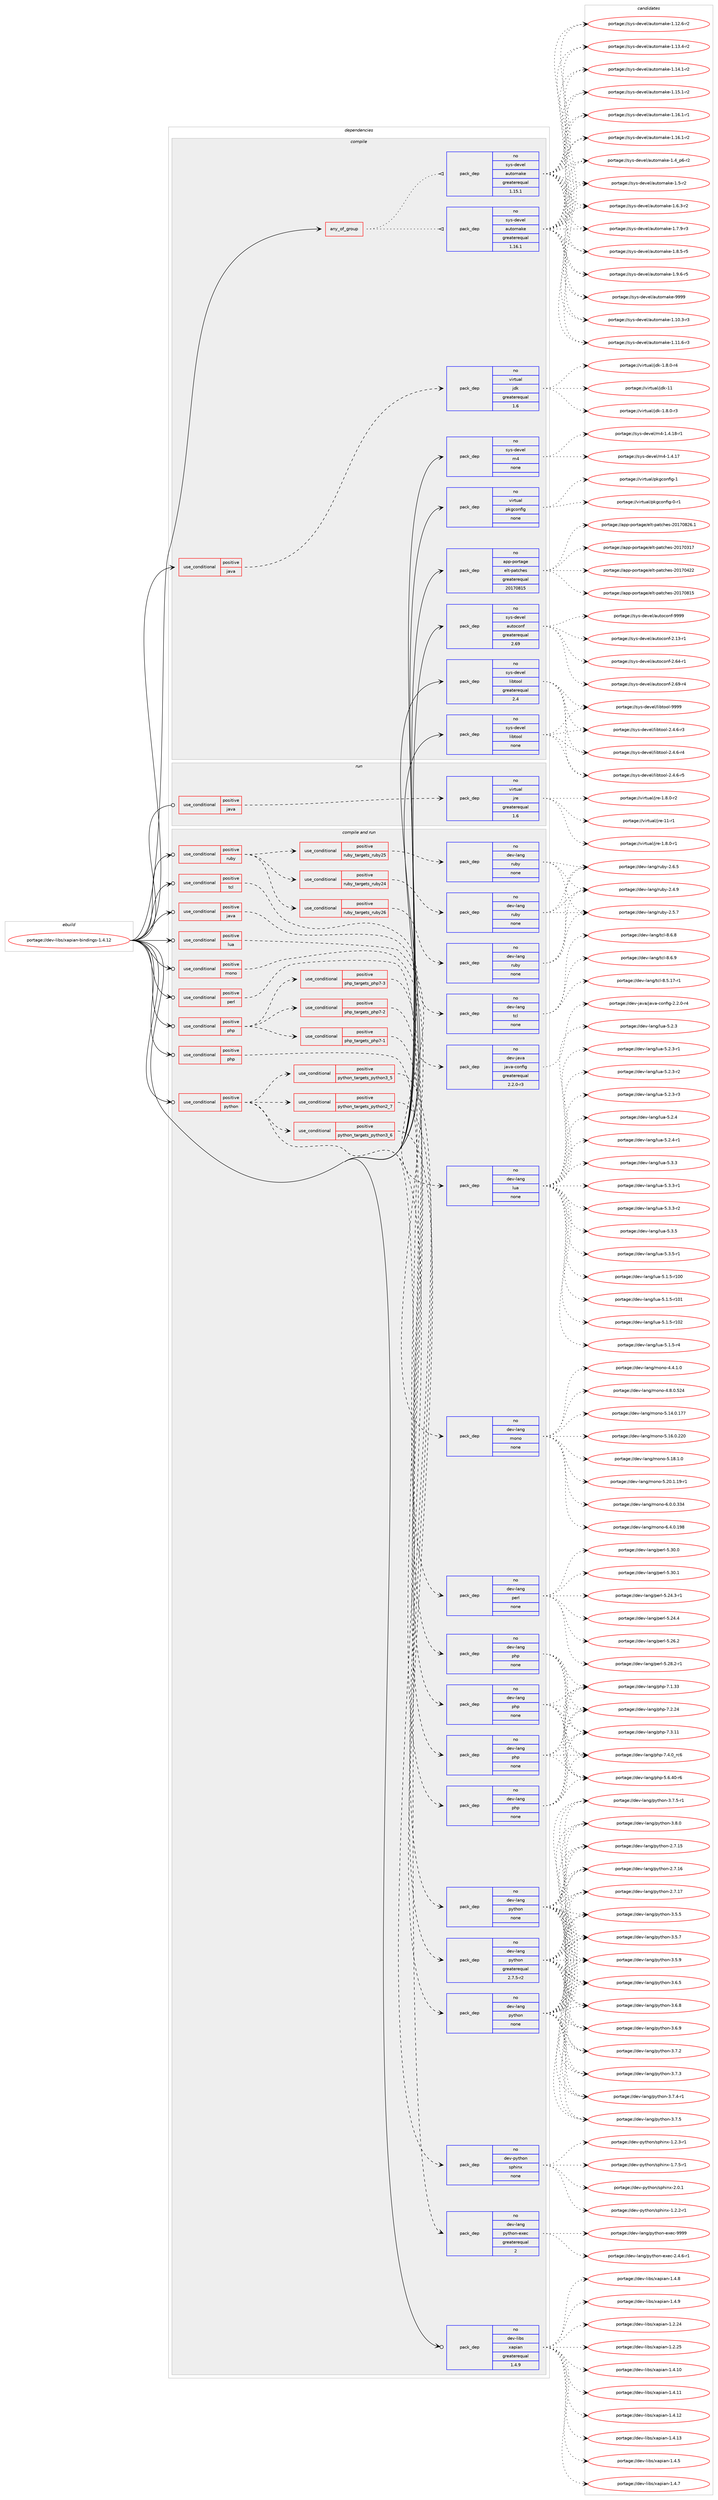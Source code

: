 digraph prolog {

# *************
# Graph options
# *************

newrank=true;
concentrate=true;
compound=true;
graph [rankdir=LR,fontname=Helvetica,fontsize=10,ranksep=1.5];#, ranksep=2.5, nodesep=0.2];
edge  [arrowhead=vee];
node  [fontname=Helvetica,fontsize=10];

# **********
# The ebuild
# **********

subgraph cluster_leftcol {
color=gray;
rank=same;
label=<<i>ebuild</i>>;
id [label="portage://dev-libs/xapian-bindings-1.4.12", color=red, width=4, href="../dev-libs/xapian-bindings-1.4.12.svg"];
}

# ****************
# The dependencies
# ****************

subgraph cluster_midcol {
color=gray;
label=<<i>dependencies</i>>;
subgraph cluster_compile {
fillcolor="#eeeeee";
style=filled;
label=<<i>compile</i>>;
subgraph any3071 {
dependency104693 [label=<<TABLE BORDER="0" CELLBORDER="1" CELLSPACING="0" CELLPADDING="4"><TR><TD CELLPADDING="10">any_of_group</TD></TR></TABLE>>, shape=none, color=red];subgraph pack79532 {
dependency104694 [label=<<TABLE BORDER="0" CELLBORDER="1" CELLSPACING="0" CELLPADDING="4" WIDTH="220"><TR><TD ROWSPAN="6" CELLPADDING="30">pack_dep</TD></TR><TR><TD WIDTH="110">no</TD></TR><TR><TD>sys-devel</TD></TR><TR><TD>automake</TD></TR><TR><TD>greaterequal</TD></TR><TR><TD>1.16.1</TD></TR></TABLE>>, shape=none, color=blue];
}
dependency104693:e -> dependency104694:w [weight=20,style="dotted",arrowhead="oinv"];
subgraph pack79533 {
dependency104695 [label=<<TABLE BORDER="0" CELLBORDER="1" CELLSPACING="0" CELLPADDING="4" WIDTH="220"><TR><TD ROWSPAN="6" CELLPADDING="30">pack_dep</TD></TR><TR><TD WIDTH="110">no</TD></TR><TR><TD>sys-devel</TD></TR><TR><TD>automake</TD></TR><TR><TD>greaterequal</TD></TR><TR><TD>1.15.1</TD></TR></TABLE>>, shape=none, color=blue];
}
dependency104693:e -> dependency104695:w [weight=20,style="dotted",arrowhead="oinv"];
}
id:e -> dependency104693:w [weight=20,style="solid",arrowhead="vee"];
subgraph cond22028 {
dependency104696 [label=<<TABLE BORDER="0" CELLBORDER="1" CELLSPACING="0" CELLPADDING="4"><TR><TD ROWSPAN="3" CELLPADDING="10">use_conditional</TD></TR><TR><TD>positive</TD></TR><TR><TD>java</TD></TR></TABLE>>, shape=none, color=red];
subgraph pack79534 {
dependency104697 [label=<<TABLE BORDER="0" CELLBORDER="1" CELLSPACING="0" CELLPADDING="4" WIDTH="220"><TR><TD ROWSPAN="6" CELLPADDING="30">pack_dep</TD></TR><TR><TD WIDTH="110">no</TD></TR><TR><TD>virtual</TD></TR><TR><TD>jdk</TD></TR><TR><TD>greaterequal</TD></TR><TR><TD>1.6</TD></TR></TABLE>>, shape=none, color=blue];
}
dependency104696:e -> dependency104697:w [weight=20,style="dashed",arrowhead="vee"];
}
id:e -> dependency104696:w [weight=20,style="solid",arrowhead="vee"];
subgraph pack79535 {
dependency104698 [label=<<TABLE BORDER="0" CELLBORDER="1" CELLSPACING="0" CELLPADDING="4" WIDTH="220"><TR><TD ROWSPAN="6" CELLPADDING="30">pack_dep</TD></TR><TR><TD WIDTH="110">no</TD></TR><TR><TD>app-portage</TD></TR><TR><TD>elt-patches</TD></TR><TR><TD>greaterequal</TD></TR><TR><TD>20170815</TD></TR></TABLE>>, shape=none, color=blue];
}
id:e -> dependency104698:w [weight=20,style="solid",arrowhead="vee"];
subgraph pack79536 {
dependency104699 [label=<<TABLE BORDER="0" CELLBORDER="1" CELLSPACING="0" CELLPADDING="4" WIDTH="220"><TR><TD ROWSPAN="6" CELLPADDING="30">pack_dep</TD></TR><TR><TD WIDTH="110">no</TD></TR><TR><TD>sys-devel</TD></TR><TR><TD>autoconf</TD></TR><TR><TD>greaterequal</TD></TR><TR><TD>2.69</TD></TR></TABLE>>, shape=none, color=blue];
}
id:e -> dependency104699:w [weight=20,style="solid",arrowhead="vee"];
subgraph pack79537 {
dependency104700 [label=<<TABLE BORDER="0" CELLBORDER="1" CELLSPACING="0" CELLPADDING="4" WIDTH="220"><TR><TD ROWSPAN="6" CELLPADDING="30">pack_dep</TD></TR><TR><TD WIDTH="110">no</TD></TR><TR><TD>sys-devel</TD></TR><TR><TD>libtool</TD></TR><TR><TD>greaterequal</TD></TR><TR><TD>2.4</TD></TR></TABLE>>, shape=none, color=blue];
}
id:e -> dependency104700:w [weight=20,style="solid",arrowhead="vee"];
subgraph pack79538 {
dependency104701 [label=<<TABLE BORDER="0" CELLBORDER="1" CELLSPACING="0" CELLPADDING="4" WIDTH="220"><TR><TD ROWSPAN="6" CELLPADDING="30">pack_dep</TD></TR><TR><TD WIDTH="110">no</TD></TR><TR><TD>sys-devel</TD></TR><TR><TD>libtool</TD></TR><TR><TD>none</TD></TR><TR><TD></TD></TR></TABLE>>, shape=none, color=blue];
}
id:e -> dependency104701:w [weight=20,style="solid",arrowhead="vee"];
subgraph pack79539 {
dependency104702 [label=<<TABLE BORDER="0" CELLBORDER="1" CELLSPACING="0" CELLPADDING="4" WIDTH="220"><TR><TD ROWSPAN="6" CELLPADDING="30">pack_dep</TD></TR><TR><TD WIDTH="110">no</TD></TR><TR><TD>sys-devel</TD></TR><TR><TD>m4</TD></TR><TR><TD>none</TD></TR><TR><TD></TD></TR></TABLE>>, shape=none, color=blue];
}
id:e -> dependency104702:w [weight=20,style="solid",arrowhead="vee"];
subgraph pack79540 {
dependency104703 [label=<<TABLE BORDER="0" CELLBORDER="1" CELLSPACING="0" CELLPADDING="4" WIDTH="220"><TR><TD ROWSPAN="6" CELLPADDING="30">pack_dep</TD></TR><TR><TD WIDTH="110">no</TD></TR><TR><TD>virtual</TD></TR><TR><TD>pkgconfig</TD></TR><TR><TD>none</TD></TR><TR><TD></TD></TR></TABLE>>, shape=none, color=blue];
}
id:e -> dependency104703:w [weight=20,style="solid",arrowhead="vee"];
}
subgraph cluster_compileandrun {
fillcolor="#eeeeee";
style=filled;
label=<<i>compile and run</i>>;
subgraph cond22029 {
dependency104704 [label=<<TABLE BORDER="0" CELLBORDER="1" CELLSPACING="0" CELLPADDING="4"><TR><TD ROWSPAN="3" CELLPADDING="10">use_conditional</TD></TR><TR><TD>positive</TD></TR><TR><TD>java</TD></TR></TABLE>>, shape=none, color=red];
subgraph pack79541 {
dependency104705 [label=<<TABLE BORDER="0" CELLBORDER="1" CELLSPACING="0" CELLPADDING="4" WIDTH="220"><TR><TD ROWSPAN="6" CELLPADDING="30">pack_dep</TD></TR><TR><TD WIDTH="110">no</TD></TR><TR><TD>dev-java</TD></TR><TR><TD>java-config</TD></TR><TR><TD>greaterequal</TD></TR><TR><TD>2.2.0-r3</TD></TR></TABLE>>, shape=none, color=blue];
}
dependency104704:e -> dependency104705:w [weight=20,style="dashed",arrowhead="vee"];
}
id:e -> dependency104704:w [weight=20,style="solid",arrowhead="odotvee"];
subgraph cond22030 {
dependency104706 [label=<<TABLE BORDER="0" CELLBORDER="1" CELLSPACING="0" CELLPADDING="4"><TR><TD ROWSPAN="3" CELLPADDING="10">use_conditional</TD></TR><TR><TD>positive</TD></TR><TR><TD>lua</TD></TR></TABLE>>, shape=none, color=red];
subgraph pack79542 {
dependency104707 [label=<<TABLE BORDER="0" CELLBORDER="1" CELLSPACING="0" CELLPADDING="4" WIDTH="220"><TR><TD ROWSPAN="6" CELLPADDING="30">pack_dep</TD></TR><TR><TD WIDTH="110">no</TD></TR><TR><TD>dev-lang</TD></TR><TR><TD>lua</TD></TR><TR><TD>none</TD></TR><TR><TD></TD></TR></TABLE>>, shape=none, color=blue];
}
dependency104706:e -> dependency104707:w [weight=20,style="dashed",arrowhead="vee"];
}
id:e -> dependency104706:w [weight=20,style="solid",arrowhead="odotvee"];
subgraph cond22031 {
dependency104708 [label=<<TABLE BORDER="0" CELLBORDER="1" CELLSPACING="0" CELLPADDING="4"><TR><TD ROWSPAN="3" CELLPADDING="10">use_conditional</TD></TR><TR><TD>positive</TD></TR><TR><TD>mono</TD></TR></TABLE>>, shape=none, color=red];
subgraph pack79543 {
dependency104709 [label=<<TABLE BORDER="0" CELLBORDER="1" CELLSPACING="0" CELLPADDING="4" WIDTH="220"><TR><TD ROWSPAN="6" CELLPADDING="30">pack_dep</TD></TR><TR><TD WIDTH="110">no</TD></TR><TR><TD>dev-lang</TD></TR><TR><TD>mono</TD></TR><TR><TD>none</TD></TR><TR><TD></TD></TR></TABLE>>, shape=none, color=blue];
}
dependency104708:e -> dependency104709:w [weight=20,style="dashed",arrowhead="vee"];
}
id:e -> dependency104708:w [weight=20,style="solid",arrowhead="odotvee"];
subgraph cond22032 {
dependency104710 [label=<<TABLE BORDER="0" CELLBORDER="1" CELLSPACING="0" CELLPADDING="4"><TR><TD ROWSPAN="3" CELLPADDING="10">use_conditional</TD></TR><TR><TD>positive</TD></TR><TR><TD>perl</TD></TR></TABLE>>, shape=none, color=red];
subgraph pack79544 {
dependency104711 [label=<<TABLE BORDER="0" CELLBORDER="1" CELLSPACING="0" CELLPADDING="4" WIDTH="220"><TR><TD ROWSPAN="6" CELLPADDING="30">pack_dep</TD></TR><TR><TD WIDTH="110">no</TD></TR><TR><TD>dev-lang</TD></TR><TR><TD>perl</TD></TR><TR><TD>none</TD></TR><TR><TD></TD></TR></TABLE>>, shape=none, color=blue];
}
dependency104710:e -> dependency104711:w [weight=20,style="dashed",arrowhead="vee"];
}
id:e -> dependency104710:w [weight=20,style="solid",arrowhead="odotvee"];
subgraph cond22033 {
dependency104712 [label=<<TABLE BORDER="0" CELLBORDER="1" CELLSPACING="0" CELLPADDING="4"><TR><TD ROWSPAN="3" CELLPADDING="10">use_conditional</TD></TR><TR><TD>positive</TD></TR><TR><TD>php</TD></TR></TABLE>>, shape=none, color=red];
subgraph cond22034 {
dependency104713 [label=<<TABLE BORDER="0" CELLBORDER="1" CELLSPACING="0" CELLPADDING="4"><TR><TD ROWSPAN="3" CELLPADDING="10">use_conditional</TD></TR><TR><TD>positive</TD></TR><TR><TD>php_targets_php7-1</TD></TR></TABLE>>, shape=none, color=red];
subgraph pack79545 {
dependency104714 [label=<<TABLE BORDER="0" CELLBORDER="1" CELLSPACING="0" CELLPADDING="4" WIDTH="220"><TR><TD ROWSPAN="6" CELLPADDING="30">pack_dep</TD></TR><TR><TD WIDTH="110">no</TD></TR><TR><TD>dev-lang</TD></TR><TR><TD>php</TD></TR><TR><TD>none</TD></TR><TR><TD></TD></TR></TABLE>>, shape=none, color=blue];
}
dependency104713:e -> dependency104714:w [weight=20,style="dashed",arrowhead="vee"];
}
dependency104712:e -> dependency104713:w [weight=20,style="dashed",arrowhead="vee"];
subgraph cond22035 {
dependency104715 [label=<<TABLE BORDER="0" CELLBORDER="1" CELLSPACING="0" CELLPADDING="4"><TR><TD ROWSPAN="3" CELLPADDING="10">use_conditional</TD></TR><TR><TD>positive</TD></TR><TR><TD>php_targets_php7-2</TD></TR></TABLE>>, shape=none, color=red];
subgraph pack79546 {
dependency104716 [label=<<TABLE BORDER="0" CELLBORDER="1" CELLSPACING="0" CELLPADDING="4" WIDTH="220"><TR><TD ROWSPAN="6" CELLPADDING="30">pack_dep</TD></TR><TR><TD WIDTH="110">no</TD></TR><TR><TD>dev-lang</TD></TR><TR><TD>php</TD></TR><TR><TD>none</TD></TR><TR><TD></TD></TR></TABLE>>, shape=none, color=blue];
}
dependency104715:e -> dependency104716:w [weight=20,style="dashed",arrowhead="vee"];
}
dependency104712:e -> dependency104715:w [weight=20,style="dashed",arrowhead="vee"];
subgraph cond22036 {
dependency104717 [label=<<TABLE BORDER="0" CELLBORDER="1" CELLSPACING="0" CELLPADDING="4"><TR><TD ROWSPAN="3" CELLPADDING="10">use_conditional</TD></TR><TR><TD>positive</TD></TR><TR><TD>php_targets_php7-3</TD></TR></TABLE>>, shape=none, color=red];
subgraph pack79547 {
dependency104718 [label=<<TABLE BORDER="0" CELLBORDER="1" CELLSPACING="0" CELLPADDING="4" WIDTH="220"><TR><TD ROWSPAN="6" CELLPADDING="30">pack_dep</TD></TR><TR><TD WIDTH="110">no</TD></TR><TR><TD>dev-lang</TD></TR><TR><TD>php</TD></TR><TR><TD>none</TD></TR><TR><TD></TD></TR></TABLE>>, shape=none, color=blue];
}
dependency104717:e -> dependency104718:w [weight=20,style="dashed",arrowhead="vee"];
}
dependency104712:e -> dependency104717:w [weight=20,style="dashed",arrowhead="vee"];
}
id:e -> dependency104712:w [weight=20,style="solid",arrowhead="odotvee"];
subgraph cond22037 {
dependency104719 [label=<<TABLE BORDER="0" CELLBORDER="1" CELLSPACING="0" CELLPADDING="4"><TR><TD ROWSPAN="3" CELLPADDING="10">use_conditional</TD></TR><TR><TD>positive</TD></TR><TR><TD>php</TD></TR></TABLE>>, shape=none, color=red];
subgraph pack79548 {
dependency104720 [label=<<TABLE BORDER="0" CELLBORDER="1" CELLSPACING="0" CELLPADDING="4" WIDTH="220"><TR><TD ROWSPAN="6" CELLPADDING="30">pack_dep</TD></TR><TR><TD WIDTH="110">no</TD></TR><TR><TD>dev-lang</TD></TR><TR><TD>php</TD></TR><TR><TD>none</TD></TR><TR><TD></TD></TR></TABLE>>, shape=none, color=blue];
}
dependency104719:e -> dependency104720:w [weight=20,style="dashed",arrowhead="vee"];
}
id:e -> dependency104719:w [weight=20,style="solid",arrowhead="odotvee"];
subgraph cond22038 {
dependency104721 [label=<<TABLE BORDER="0" CELLBORDER="1" CELLSPACING="0" CELLPADDING="4"><TR><TD ROWSPAN="3" CELLPADDING="10">use_conditional</TD></TR><TR><TD>positive</TD></TR><TR><TD>python</TD></TR></TABLE>>, shape=none, color=red];
subgraph pack79549 {
dependency104722 [label=<<TABLE BORDER="0" CELLBORDER="1" CELLSPACING="0" CELLPADDING="4" WIDTH="220"><TR><TD ROWSPAN="6" CELLPADDING="30">pack_dep</TD></TR><TR><TD WIDTH="110">no</TD></TR><TR><TD>dev-python</TD></TR><TR><TD>sphinx</TD></TR><TR><TD>none</TD></TR><TR><TD></TD></TR></TABLE>>, shape=none, color=blue];
}
dependency104721:e -> dependency104722:w [weight=20,style="dashed",arrowhead="vee"];
subgraph cond22039 {
dependency104723 [label=<<TABLE BORDER="0" CELLBORDER="1" CELLSPACING="0" CELLPADDING="4"><TR><TD ROWSPAN="3" CELLPADDING="10">use_conditional</TD></TR><TR><TD>positive</TD></TR><TR><TD>python_targets_python2_7</TD></TR></TABLE>>, shape=none, color=red];
subgraph pack79550 {
dependency104724 [label=<<TABLE BORDER="0" CELLBORDER="1" CELLSPACING="0" CELLPADDING="4" WIDTH="220"><TR><TD ROWSPAN="6" CELLPADDING="30">pack_dep</TD></TR><TR><TD WIDTH="110">no</TD></TR><TR><TD>dev-lang</TD></TR><TR><TD>python</TD></TR><TR><TD>greaterequal</TD></TR><TR><TD>2.7.5-r2</TD></TR></TABLE>>, shape=none, color=blue];
}
dependency104723:e -> dependency104724:w [weight=20,style="dashed",arrowhead="vee"];
}
dependency104721:e -> dependency104723:w [weight=20,style="dashed",arrowhead="vee"];
subgraph cond22040 {
dependency104725 [label=<<TABLE BORDER="0" CELLBORDER="1" CELLSPACING="0" CELLPADDING="4"><TR><TD ROWSPAN="3" CELLPADDING="10">use_conditional</TD></TR><TR><TD>positive</TD></TR><TR><TD>python_targets_python3_5</TD></TR></TABLE>>, shape=none, color=red];
subgraph pack79551 {
dependency104726 [label=<<TABLE BORDER="0" CELLBORDER="1" CELLSPACING="0" CELLPADDING="4" WIDTH="220"><TR><TD ROWSPAN="6" CELLPADDING="30">pack_dep</TD></TR><TR><TD WIDTH="110">no</TD></TR><TR><TD>dev-lang</TD></TR><TR><TD>python</TD></TR><TR><TD>none</TD></TR><TR><TD></TD></TR></TABLE>>, shape=none, color=blue];
}
dependency104725:e -> dependency104726:w [weight=20,style="dashed",arrowhead="vee"];
}
dependency104721:e -> dependency104725:w [weight=20,style="dashed",arrowhead="vee"];
subgraph cond22041 {
dependency104727 [label=<<TABLE BORDER="0" CELLBORDER="1" CELLSPACING="0" CELLPADDING="4"><TR><TD ROWSPAN="3" CELLPADDING="10">use_conditional</TD></TR><TR><TD>positive</TD></TR><TR><TD>python_targets_python3_6</TD></TR></TABLE>>, shape=none, color=red];
subgraph pack79552 {
dependency104728 [label=<<TABLE BORDER="0" CELLBORDER="1" CELLSPACING="0" CELLPADDING="4" WIDTH="220"><TR><TD ROWSPAN="6" CELLPADDING="30">pack_dep</TD></TR><TR><TD WIDTH="110">no</TD></TR><TR><TD>dev-lang</TD></TR><TR><TD>python</TD></TR><TR><TD>none</TD></TR><TR><TD></TD></TR></TABLE>>, shape=none, color=blue];
}
dependency104727:e -> dependency104728:w [weight=20,style="dashed",arrowhead="vee"];
}
dependency104721:e -> dependency104727:w [weight=20,style="dashed",arrowhead="vee"];
subgraph pack79553 {
dependency104729 [label=<<TABLE BORDER="0" CELLBORDER="1" CELLSPACING="0" CELLPADDING="4" WIDTH="220"><TR><TD ROWSPAN="6" CELLPADDING="30">pack_dep</TD></TR><TR><TD WIDTH="110">no</TD></TR><TR><TD>dev-lang</TD></TR><TR><TD>python-exec</TD></TR><TR><TD>greaterequal</TD></TR><TR><TD>2</TD></TR></TABLE>>, shape=none, color=blue];
}
dependency104721:e -> dependency104729:w [weight=20,style="dashed",arrowhead="vee"];
}
id:e -> dependency104721:w [weight=20,style="solid",arrowhead="odotvee"];
subgraph cond22042 {
dependency104730 [label=<<TABLE BORDER="0" CELLBORDER="1" CELLSPACING="0" CELLPADDING="4"><TR><TD ROWSPAN="3" CELLPADDING="10">use_conditional</TD></TR><TR><TD>positive</TD></TR><TR><TD>ruby</TD></TR></TABLE>>, shape=none, color=red];
subgraph cond22043 {
dependency104731 [label=<<TABLE BORDER="0" CELLBORDER="1" CELLSPACING="0" CELLPADDING="4"><TR><TD ROWSPAN="3" CELLPADDING="10">use_conditional</TD></TR><TR><TD>positive</TD></TR><TR><TD>ruby_targets_ruby24</TD></TR></TABLE>>, shape=none, color=red];
subgraph pack79554 {
dependency104732 [label=<<TABLE BORDER="0" CELLBORDER="1" CELLSPACING="0" CELLPADDING="4" WIDTH="220"><TR><TD ROWSPAN="6" CELLPADDING="30">pack_dep</TD></TR><TR><TD WIDTH="110">no</TD></TR><TR><TD>dev-lang</TD></TR><TR><TD>ruby</TD></TR><TR><TD>none</TD></TR><TR><TD></TD></TR></TABLE>>, shape=none, color=blue];
}
dependency104731:e -> dependency104732:w [weight=20,style="dashed",arrowhead="vee"];
}
dependency104730:e -> dependency104731:w [weight=20,style="dashed",arrowhead="vee"];
subgraph cond22044 {
dependency104733 [label=<<TABLE BORDER="0" CELLBORDER="1" CELLSPACING="0" CELLPADDING="4"><TR><TD ROWSPAN="3" CELLPADDING="10">use_conditional</TD></TR><TR><TD>positive</TD></TR><TR><TD>ruby_targets_ruby25</TD></TR></TABLE>>, shape=none, color=red];
subgraph pack79555 {
dependency104734 [label=<<TABLE BORDER="0" CELLBORDER="1" CELLSPACING="0" CELLPADDING="4" WIDTH="220"><TR><TD ROWSPAN="6" CELLPADDING="30">pack_dep</TD></TR><TR><TD WIDTH="110">no</TD></TR><TR><TD>dev-lang</TD></TR><TR><TD>ruby</TD></TR><TR><TD>none</TD></TR><TR><TD></TD></TR></TABLE>>, shape=none, color=blue];
}
dependency104733:e -> dependency104734:w [weight=20,style="dashed",arrowhead="vee"];
}
dependency104730:e -> dependency104733:w [weight=20,style="dashed",arrowhead="vee"];
subgraph cond22045 {
dependency104735 [label=<<TABLE BORDER="0" CELLBORDER="1" CELLSPACING="0" CELLPADDING="4"><TR><TD ROWSPAN="3" CELLPADDING="10">use_conditional</TD></TR><TR><TD>positive</TD></TR><TR><TD>ruby_targets_ruby26</TD></TR></TABLE>>, shape=none, color=red];
subgraph pack79556 {
dependency104736 [label=<<TABLE BORDER="0" CELLBORDER="1" CELLSPACING="0" CELLPADDING="4" WIDTH="220"><TR><TD ROWSPAN="6" CELLPADDING="30">pack_dep</TD></TR><TR><TD WIDTH="110">no</TD></TR><TR><TD>dev-lang</TD></TR><TR><TD>ruby</TD></TR><TR><TD>none</TD></TR><TR><TD></TD></TR></TABLE>>, shape=none, color=blue];
}
dependency104735:e -> dependency104736:w [weight=20,style="dashed",arrowhead="vee"];
}
dependency104730:e -> dependency104735:w [weight=20,style="dashed",arrowhead="vee"];
}
id:e -> dependency104730:w [weight=20,style="solid",arrowhead="odotvee"];
subgraph cond22046 {
dependency104737 [label=<<TABLE BORDER="0" CELLBORDER="1" CELLSPACING="0" CELLPADDING="4"><TR><TD ROWSPAN="3" CELLPADDING="10">use_conditional</TD></TR><TR><TD>positive</TD></TR><TR><TD>tcl</TD></TR></TABLE>>, shape=none, color=red];
subgraph pack79557 {
dependency104738 [label=<<TABLE BORDER="0" CELLBORDER="1" CELLSPACING="0" CELLPADDING="4" WIDTH="220"><TR><TD ROWSPAN="6" CELLPADDING="30">pack_dep</TD></TR><TR><TD WIDTH="110">no</TD></TR><TR><TD>dev-lang</TD></TR><TR><TD>tcl</TD></TR><TR><TD>none</TD></TR><TR><TD></TD></TR></TABLE>>, shape=none, color=blue];
}
dependency104737:e -> dependency104738:w [weight=20,style="dashed",arrowhead="vee"];
}
id:e -> dependency104737:w [weight=20,style="solid",arrowhead="odotvee"];
subgraph pack79558 {
dependency104739 [label=<<TABLE BORDER="0" CELLBORDER="1" CELLSPACING="0" CELLPADDING="4" WIDTH="220"><TR><TD ROWSPAN="6" CELLPADDING="30">pack_dep</TD></TR><TR><TD WIDTH="110">no</TD></TR><TR><TD>dev-libs</TD></TR><TR><TD>xapian</TD></TR><TR><TD>greaterequal</TD></TR><TR><TD>1.4.9</TD></TR></TABLE>>, shape=none, color=blue];
}
id:e -> dependency104739:w [weight=20,style="solid",arrowhead="odotvee"];
}
subgraph cluster_run {
fillcolor="#eeeeee";
style=filled;
label=<<i>run</i>>;
subgraph cond22047 {
dependency104740 [label=<<TABLE BORDER="0" CELLBORDER="1" CELLSPACING="0" CELLPADDING="4"><TR><TD ROWSPAN="3" CELLPADDING="10">use_conditional</TD></TR><TR><TD>positive</TD></TR><TR><TD>java</TD></TR></TABLE>>, shape=none, color=red];
subgraph pack79559 {
dependency104741 [label=<<TABLE BORDER="0" CELLBORDER="1" CELLSPACING="0" CELLPADDING="4" WIDTH="220"><TR><TD ROWSPAN="6" CELLPADDING="30">pack_dep</TD></TR><TR><TD WIDTH="110">no</TD></TR><TR><TD>virtual</TD></TR><TR><TD>jre</TD></TR><TR><TD>greaterequal</TD></TR><TR><TD>1.6</TD></TR></TABLE>>, shape=none, color=blue];
}
dependency104740:e -> dependency104741:w [weight=20,style="dashed",arrowhead="vee"];
}
id:e -> dependency104740:w [weight=20,style="solid",arrowhead="odot"];
}
}

# **************
# The candidates
# **************

subgraph cluster_choices {
rank=same;
color=gray;
label=<<i>candidates</i>>;

subgraph choice79532 {
color=black;
nodesep=1;
choiceportage11512111545100101118101108479711711611110997107101454946494846514511451 [label="portage://sys-devel/automake-1.10.3-r3", color=red, width=4,href="../sys-devel/automake-1.10.3-r3.svg"];
choiceportage11512111545100101118101108479711711611110997107101454946494946544511451 [label="portage://sys-devel/automake-1.11.6-r3", color=red, width=4,href="../sys-devel/automake-1.11.6-r3.svg"];
choiceportage11512111545100101118101108479711711611110997107101454946495046544511450 [label="portage://sys-devel/automake-1.12.6-r2", color=red, width=4,href="../sys-devel/automake-1.12.6-r2.svg"];
choiceportage11512111545100101118101108479711711611110997107101454946495146524511450 [label="portage://sys-devel/automake-1.13.4-r2", color=red, width=4,href="../sys-devel/automake-1.13.4-r2.svg"];
choiceportage11512111545100101118101108479711711611110997107101454946495246494511450 [label="portage://sys-devel/automake-1.14.1-r2", color=red, width=4,href="../sys-devel/automake-1.14.1-r2.svg"];
choiceportage11512111545100101118101108479711711611110997107101454946495346494511450 [label="portage://sys-devel/automake-1.15.1-r2", color=red, width=4,href="../sys-devel/automake-1.15.1-r2.svg"];
choiceportage11512111545100101118101108479711711611110997107101454946495446494511449 [label="portage://sys-devel/automake-1.16.1-r1", color=red, width=4,href="../sys-devel/automake-1.16.1-r1.svg"];
choiceportage11512111545100101118101108479711711611110997107101454946495446494511450 [label="portage://sys-devel/automake-1.16.1-r2", color=red, width=4,href="../sys-devel/automake-1.16.1-r2.svg"];
choiceportage115121115451001011181011084797117116111109971071014549465295112544511450 [label="portage://sys-devel/automake-1.4_p6-r2", color=red, width=4,href="../sys-devel/automake-1.4_p6-r2.svg"];
choiceportage11512111545100101118101108479711711611110997107101454946534511450 [label="portage://sys-devel/automake-1.5-r2", color=red, width=4,href="../sys-devel/automake-1.5-r2.svg"];
choiceportage115121115451001011181011084797117116111109971071014549465446514511450 [label="portage://sys-devel/automake-1.6.3-r2", color=red, width=4,href="../sys-devel/automake-1.6.3-r2.svg"];
choiceportage115121115451001011181011084797117116111109971071014549465546574511451 [label="portage://sys-devel/automake-1.7.9-r3", color=red, width=4,href="../sys-devel/automake-1.7.9-r3.svg"];
choiceportage115121115451001011181011084797117116111109971071014549465646534511453 [label="portage://sys-devel/automake-1.8.5-r5", color=red, width=4,href="../sys-devel/automake-1.8.5-r5.svg"];
choiceportage115121115451001011181011084797117116111109971071014549465746544511453 [label="portage://sys-devel/automake-1.9.6-r5", color=red, width=4,href="../sys-devel/automake-1.9.6-r5.svg"];
choiceportage115121115451001011181011084797117116111109971071014557575757 [label="portage://sys-devel/automake-9999", color=red, width=4,href="../sys-devel/automake-9999.svg"];
dependency104694:e -> choiceportage11512111545100101118101108479711711611110997107101454946494846514511451:w [style=dotted,weight="100"];
dependency104694:e -> choiceportage11512111545100101118101108479711711611110997107101454946494946544511451:w [style=dotted,weight="100"];
dependency104694:e -> choiceportage11512111545100101118101108479711711611110997107101454946495046544511450:w [style=dotted,weight="100"];
dependency104694:e -> choiceportage11512111545100101118101108479711711611110997107101454946495146524511450:w [style=dotted,weight="100"];
dependency104694:e -> choiceportage11512111545100101118101108479711711611110997107101454946495246494511450:w [style=dotted,weight="100"];
dependency104694:e -> choiceportage11512111545100101118101108479711711611110997107101454946495346494511450:w [style=dotted,weight="100"];
dependency104694:e -> choiceportage11512111545100101118101108479711711611110997107101454946495446494511449:w [style=dotted,weight="100"];
dependency104694:e -> choiceportage11512111545100101118101108479711711611110997107101454946495446494511450:w [style=dotted,weight="100"];
dependency104694:e -> choiceportage115121115451001011181011084797117116111109971071014549465295112544511450:w [style=dotted,weight="100"];
dependency104694:e -> choiceportage11512111545100101118101108479711711611110997107101454946534511450:w [style=dotted,weight="100"];
dependency104694:e -> choiceportage115121115451001011181011084797117116111109971071014549465446514511450:w [style=dotted,weight="100"];
dependency104694:e -> choiceportage115121115451001011181011084797117116111109971071014549465546574511451:w [style=dotted,weight="100"];
dependency104694:e -> choiceportage115121115451001011181011084797117116111109971071014549465646534511453:w [style=dotted,weight="100"];
dependency104694:e -> choiceportage115121115451001011181011084797117116111109971071014549465746544511453:w [style=dotted,weight="100"];
dependency104694:e -> choiceportage115121115451001011181011084797117116111109971071014557575757:w [style=dotted,weight="100"];
}
subgraph choice79533 {
color=black;
nodesep=1;
choiceportage11512111545100101118101108479711711611110997107101454946494846514511451 [label="portage://sys-devel/automake-1.10.3-r3", color=red, width=4,href="../sys-devel/automake-1.10.3-r3.svg"];
choiceportage11512111545100101118101108479711711611110997107101454946494946544511451 [label="portage://sys-devel/automake-1.11.6-r3", color=red, width=4,href="../sys-devel/automake-1.11.6-r3.svg"];
choiceportage11512111545100101118101108479711711611110997107101454946495046544511450 [label="portage://sys-devel/automake-1.12.6-r2", color=red, width=4,href="../sys-devel/automake-1.12.6-r2.svg"];
choiceportage11512111545100101118101108479711711611110997107101454946495146524511450 [label="portage://sys-devel/automake-1.13.4-r2", color=red, width=4,href="../sys-devel/automake-1.13.4-r2.svg"];
choiceportage11512111545100101118101108479711711611110997107101454946495246494511450 [label="portage://sys-devel/automake-1.14.1-r2", color=red, width=4,href="../sys-devel/automake-1.14.1-r2.svg"];
choiceportage11512111545100101118101108479711711611110997107101454946495346494511450 [label="portage://sys-devel/automake-1.15.1-r2", color=red, width=4,href="../sys-devel/automake-1.15.1-r2.svg"];
choiceportage11512111545100101118101108479711711611110997107101454946495446494511449 [label="portage://sys-devel/automake-1.16.1-r1", color=red, width=4,href="../sys-devel/automake-1.16.1-r1.svg"];
choiceportage11512111545100101118101108479711711611110997107101454946495446494511450 [label="portage://sys-devel/automake-1.16.1-r2", color=red, width=4,href="../sys-devel/automake-1.16.1-r2.svg"];
choiceportage115121115451001011181011084797117116111109971071014549465295112544511450 [label="portage://sys-devel/automake-1.4_p6-r2", color=red, width=4,href="../sys-devel/automake-1.4_p6-r2.svg"];
choiceportage11512111545100101118101108479711711611110997107101454946534511450 [label="portage://sys-devel/automake-1.5-r2", color=red, width=4,href="../sys-devel/automake-1.5-r2.svg"];
choiceportage115121115451001011181011084797117116111109971071014549465446514511450 [label="portage://sys-devel/automake-1.6.3-r2", color=red, width=4,href="../sys-devel/automake-1.6.3-r2.svg"];
choiceportage115121115451001011181011084797117116111109971071014549465546574511451 [label="portage://sys-devel/automake-1.7.9-r3", color=red, width=4,href="../sys-devel/automake-1.7.9-r3.svg"];
choiceportage115121115451001011181011084797117116111109971071014549465646534511453 [label="portage://sys-devel/automake-1.8.5-r5", color=red, width=4,href="../sys-devel/automake-1.8.5-r5.svg"];
choiceportage115121115451001011181011084797117116111109971071014549465746544511453 [label="portage://sys-devel/automake-1.9.6-r5", color=red, width=4,href="../sys-devel/automake-1.9.6-r5.svg"];
choiceportage115121115451001011181011084797117116111109971071014557575757 [label="portage://sys-devel/automake-9999", color=red, width=4,href="../sys-devel/automake-9999.svg"];
dependency104695:e -> choiceportage11512111545100101118101108479711711611110997107101454946494846514511451:w [style=dotted,weight="100"];
dependency104695:e -> choiceportage11512111545100101118101108479711711611110997107101454946494946544511451:w [style=dotted,weight="100"];
dependency104695:e -> choiceportage11512111545100101118101108479711711611110997107101454946495046544511450:w [style=dotted,weight="100"];
dependency104695:e -> choiceportage11512111545100101118101108479711711611110997107101454946495146524511450:w [style=dotted,weight="100"];
dependency104695:e -> choiceportage11512111545100101118101108479711711611110997107101454946495246494511450:w [style=dotted,weight="100"];
dependency104695:e -> choiceportage11512111545100101118101108479711711611110997107101454946495346494511450:w [style=dotted,weight="100"];
dependency104695:e -> choiceportage11512111545100101118101108479711711611110997107101454946495446494511449:w [style=dotted,weight="100"];
dependency104695:e -> choiceportage11512111545100101118101108479711711611110997107101454946495446494511450:w [style=dotted,weight="100"];
dependency104695:e -> choiceportage115121115451001011181011084797117116111109971071014549465295112544511450:w [style=dotted,weight="100"];
dependency104695:e -> choiceportage11512111545100101118101108479711711611110997107101454946534511450:w [style=dotted,weight="100"];
dependency104695:e -> choiceportage115121115451001011181011084797117116111109971071014549465446514511450:w [style=dotted,weight="100"];
dependency104695:e -> choiceportage115121115451001011181011084797117116111109971071014549465546574511451:w [style=dotted,weight="100"];
dependency104695:e -> choiceportage115121115451001011181011084797117116111109971071014549465646534511453:w [style=dotted,weight="100"];
dependency104695:e -> choiceportage115121115451001011181011084797117116111109971071014549465746544511453:w [style=dotted,weight="100"];
dependency104695:e -> choiceportage115121115451001011181011084797117116111109971071014557575757:w [style=dotted,weight="100"];
}
subgraph choice79534 {
color=black;
nodesep=1;
choiceportage11810511411611797108471061001074549465646484511451 [label="portage://virtual/jdk-1.8.0-r3", color=red, width=4,href="../virtual/jdk-1.8.0-r3.svg"];
choiceportage11810511411611797108471061001074549465646484511452 [label="portage://virtual/jdk-1.8.0-r4", color=red, width=4,href="../virtual/jdk-1.8.0-r4.svg"];
choiceportage1181051141161179710847106100107454949 [label="portage://virtual/jdk-11", color=red, width=4,href="../virtual/jdk-11.svg"];
dependency104697:e -> choiceportage11810511411611797108471061001074549465646484511451:w [style=dotted,weight="100"];
dependency104697:e -> choiceportage11810511411611797108471061001074549465646484511452:w [style=dotted,weight="100"];
dependency104697:e -> choiceportage1181051141161179710847106100107454949:w [style=dotted,weight="100"];
}
subgraph choice79535 {
color=black;
nodesep=1;
choiceportage97112112451121111141169710310147101108116451129711699104101115455048495548514955 [label="portage://app-portage/elt-patches-20170317", color=red, width=4,href="../app-portage/elt-patches-20170317.svg"];
choiceportage97112112451121111141169710310147101108116451129711699104101115455048495548525050 [label="portage://app-portage/elt-patches-20170422", color=red, width=4,href="../app-portage/elt-patches-20170422.svg"];
choiceportage97112112451121111141169710310147101108116451129711699104101115455048495548564953 [label="portage://app-portage/elt-patches-20170815", color=red, width=4,href="../app-portage/elt-patches-20170815.svg"];
choiceportage971121124511211111411697103101471011081164511297116991041011154550484955485650544649 [label="portage://app-portage/elt-patches-20170826.1", color=red, width=4,href="../app-portage/elt-patches-20170826.1.svg"];
dependency104698:e -> choiceportage97112112451121111141169710310147101108116451129711699104101115455048495548514955:w [style=dotted,weight="100"];
dependency104698:e -> choiceportage97112112451121111141169710310147101108116451129711699104101115455048495548525050:w [style=dotted,weight="100"];
dependency104698:e -> choiceportage97112112451121111141169710310147101108116451129711699104101115455048495548564953:w [style=dotted,weight="100"];
dependency104698:e -> choiceportage971121124511211111411697103101471011081164511297116991041011154550484955485650544649:w [style=dotted,weight="100"];
}
subgraph choice79536 {
color=black;
nodesep=1;
choiceportage1151211154510010111810110847971171161119911111010245504649514511449 [label="portage://sys-devel/autoconf-2.13-r1", color=red, width=4,href="../sys-devel/autoconf-2.13-r1.svg"];
choiceportage1151211154510010111810110847971171161119911111010245504654524511449 [label="portage://sys-devel/autoconf-2.64-r1", color=red, width=4,href="../sys-devel/autoconf-2.64-r1.svg"];
choiceportage1151211154510010111810110847971171161119911111010245504654574511452 [label="portage://sys-devel/autoconf-2.69-r4", color=red, width=4,href="../sys-devel/autoconf-2.69-r4.svg"];
choiceportage115121115451001011181011084797117116111991111101024557575757 [label="portage://sys-devel/autoconf-9999", color=red, width=4,href="../sys-devel/autoconf-9999.svg"];
dependency104699:e -> choiceportage1151211154510010111810110847971171161119911111010245504649514511449:w [style=dotted,weight="100"];
dependency104699:e -> choiceportage1151211154510010111810110847971171161119911111010245504654524511449:w [style=dotted,weight="100"];
dependency104699:e -> choiceportage1151211154510010111810110847971171161119911111010245504654574511452:w [style=dotted,weight="100"];
dependency104699:e -> choiceportage115121115451001011181011084797117116111991111101024557575757:w [style=dotted,weight="100"];
}
subgraph choice79537 {
color=black;
nodesep=1;
choiceportage1151211154510010111810110847108105981161111111084550465246544511451 [label="portage://sys-devel/libtool-2.4.6-r3", color=red, width=4,href="../sys-devel/libtool-2.4.6-r3.svg"];
choiceportage1151211154510010111810110847108105981161111111084550465246544511452 [label="portage://sys-devel/libtool-2.4.6-r4", color=red, width=4,href="../sys-devel/libtool-2.4.6-r4.svg"];
choiceportage1151211154510010111810110847108105981161111111084550465246544511453 [label="portage://sys-devel/libtool-2.4.6-r5", color=red, width=4,href="../sys-devel/libtool-2.4.6-r5.svg"];
choiceportage1151211154510010111810110847108105981161111111084557575757 [label="portage://sys-devel/libtool-9999", color=red, width=4,href="../sys-devel/libtool-9999.svg"];
dependency104700:e -> choiceportage1151211154510010111810110847108105981161111111084550465246544511451:w [style=dotted,weight="100"];
dependency104700:e -> choiceportage1151211154510010111810110847108105981161111111084550465246544511452:w [style=dotted,weight="100"];
dependency104700:e -> choiceportage1151211154510010111810110847108105981161111111084550465246544511453:w [style=dotted,weight="100"];
dependency104700:e -> choiceportage1151211154510010111810110847108105981161111111084557575757:w [style=dotted,weight="100"];
}
subgraph choice79538 {
color=black;
nodesep=1;
choiceportage1151211154510010111810110847108105981161111111084550465246544511451 [label="portage://sys-devel/libtool-2.4.6-r3", color=red, width=4,href="../sys-devel/libtool-2.4.6-r3.svg"];
choiceportage1151211154510010111810110847108105981161111111084550465246544511452 [label="portage://sys-devel/libtool-2.4.6-r4", color=red, width=4,href="../sys-devel/libtool-2.4.6-r4.svg"];
choiceportage1151211154510010111810110847108105981161111111084550465246544511453 [label="portage://sys-devel/libtool-2.4.6-r5", color=red, width=4,href="../sys-devel/libtool-2.4.6-r5.svg"];
choiceportage1151211154510010111810110847108105981161111111084557575757 [label="portage://sys-devel/libtool-9999", color=red, width=4,href="../sys-devel/libtool-9999.svg"];
dependency104701:e -> choiceportage1151211154510010111810110847108105981161111111084550465246544511451:w [style=dotted,weight="100"];
dependency104701:e -> choiceportage1151211154510010111810110847108105981161111111084550465246544511452:w [style=dotted,weight="100"];
dependency104701:e -> choiceportage1151211154510010111810110847108105981161111111084550465246544511453:w [style=dotted,weight="100"];
dependency104701:e -> choiceportage1151211154510010111810110847108105981161111111084557575757:w [style=dotted,weight="100"];
}
subgraph choice79539 {
color=black;
nodesep=1;
choiceportage11512111545100101118101108471095245494652464955 [label="portage://sys-devel/m4-1.4.17", color=red, width=4,href="../sys-devel/m4-1.4.17.svg"];
choiceportage115121115451001011181011084710952454946524649564511449 [label="portage://sys-devel/m4-1.4.18-r1", color=red, width=4,href="../sys-devel/m4-1.4.18-r1.svg"];
dependency104702:e -> choiceportage11512111545100101118101108471095245494652464955:w [style=dotted,weight="100"];
dependency104702:e -> choiceportage115121115451001011181011084710952454946524649564511449:w [style=dotted,weight="100"];
}
subgraph choice79540 {
color=black;
nodesep=1;
choiceportage11810511411611797108471121071039911111010210510345484511449 [label="portage://virtual/pkgconfig-0-r1", color=red, width=4,href="../virtual/pkgconfig-0-r1.svg"];
choiceportage1181051141161179710847112107103991111101021051034549 [label="portage://virtual/pkgconfig-1", color=red, width=4,href="../virtual/pkgconfig-1.svg"];
dependency104703:e -> choiceportage11810511411611797108471121071039911111010210510345484511449:w [style=dotted,weight="100"];
dependency104703:e -> choiceportage1181051141161179710847112107103991111101021051034549:w [style=dotted,weight="100"];
}
subgraph choice79541 {
color=black;
nodesep=1;
choiceportage10010111845106971189747106971189745991111101021051034550465046484511452 [label="portage://dev-java/java-config-2.2.0-r4", color=red, width=4,href="../dev-java/java-config-2.2.0-r4.svg"];
dependency104705:e -> choiceportage10010111845106971189747106971189745991111101021051034550465046484511452:w [style=dotted,weight="100"];
}
subgraph choice79542 {
color=black;
nodesep=1;
choiceportage1001011184510897110103471081179745534649465345114494848 [label="portage://dev-lang/lua-5.1.5-r100", color=red, width=4,href="../dev-lang/lua-5.1.5-r100.svg"];
choiceportage1001011184510897110103471081179745534649465345114494849 [label="portage://dev-lang/lua-5.1.5-r101", color=red, width=4,href="../dev-lang/lua-5.1.5-r101.svg"];
choiceportage1001011184510897110103471081179745534649465345114494850 [label="portage://dev-lang/lua-5.1.5-r102", color=red, width=4,href="../dev-lang/lua-5.1.5-r102.svg"];
choiceportage100101118451089711010347108117974553464946534511452 [label="portage://dev-lang/lua-5.1.5-r4", color=red, width=4,href="../dev-lang/lua-5.1.5-r4.svg"];
choiceportage10010111845108971101034710811797455346504651 [label="portage://dev-lang/lua-5.2.3", color=red, width=4,href="../dev-lang/lua-5.2.3.svg"];
choiceportage100101118451089711010347108117974553465046514511449 [label="portage://dev-lang/lua-5.2.3-r1", color=red, width=4,href="../dev-lang/lua-5.2.3-r1.svg"];
choiceportage100101118451089711010347108117974553465046514511450 [label="portage://dev-lang/lua-5.2.3-r2", color=red, width=4,href="../dev-lang/lua-5.2.3-r2.svg"];
choiceportage100101118451089711010347108117974553465046514511451 [label="portage://dev-lang/lua-5.2.3-r3", color=red, width=4,href="../dev-lang/lua-5.2.3-r3.svg"];
choiceportage10010111845108971101034710811797455346504652 [label="portage://dev-lang/lua-5.2.4", color=red, width=4,href="../dev-lang/lua-5.2.4.svg"];
choiceportage100101118451089711010347108117974553465046524511449 [label="portage://dev-lang/lua-5.2.4-r1", color=red, width=4,href="../dev-lang/lua-5.2.4-r1.svg"];
choiceportage10010111845108971101034710811797455346514651 [label="portage://dev-lang/lua-5.3.3", color=red, width=4,href="../dev-lang/lua-5.3.3.svg"];
choiceportage100101118451089711010347108117974553465146514511449 [label="portage://dev-lang/lua-5.3.3-r1", color=red, width=4,href="../dev-lang/lua-5.3.3-r1.svg"];
choiceportage100101118451089711010347108117974553465146514511450 [label="portage://dev-lang/lua-5.3.3-r2", color=red, width=4,href="../dev-lang/lua-5.3.3-r2.svg"];
choiceportage10010111845108971101034710811797455346514653 [label="portage://dev-lang/lua-5.3.5", color=red, width=4,href="../dev-lang/lua-5.3.5.svg"];
choiceportage100101118451089711010347108117974553465146534511449 [label="portage://dev-lang/lua-5.3.5-r1", color=red, width=4,href="../dev-lang/lua-5.3.5-r1.svg"];
dependency104707:e -> choiceportage1001011184510897110103471081179745534649465345114494848:w [style=dotted,weight="100"];
dependency104707:e -> choiceportage1001011184510897110103471081179745534649465345114494849:w [style=dotted,weight="100"];
dependency104707:e -> choiceportage1001011184510897110103471081179745534649465345114494850:w [style=dotted,weight="100"];
dependency104707:e -> choiceportage100101118451089711010347108117974553464946534511452:w [style=dotted,weight="100"];
dependency104707:e -> choiceportage10010111845108971101034710811797455346504651:w [style=dotted,weight="100"];
dependency104707:e -> choiceportage100101118451089711010347108117974553465046514511449:w [style=dotted,weight="100"];
dependency104707:e -> choiceportage100101118451089711010347108117974553465046514511450:w [style=dotted,weight="100"];
dependency104707:e -> choiceportage100101118451089711010347108117974553465046514511451:w [style=dotted,weight="100"];
dependency104707:e -> choiceportage10010111845108971101034710811797455346504652:w [style=dotted,weight="100"];
dependency104707:e -> choiceportage100101118451089711010347108117974553465046524511449:w [style=dotted,weight="100"];
dependency104707:e -> choiceportage10010111845108971101034710811797455346514651:w [style=dotted,weight="100"];
dependency104707:e -> choiceportage100101118451089711010347108117974553465146514511449:w [style=dotted,weight="100"];
dependency104707:e -> choiceportage100101118451089711010347108117974553465146514511450:w [style=dotted,weight="100"];
dependency104707:e -> choiceportage10010111845108971101034710811797455346514653:w [style=dotted,weight="100"];
dependency104707:e -> choiceportage100101118451089711010347108117974553465146534511449:w [style=dotted,weight="100"];
}
subgraph choice79543 {
color=black;
nodesep=1;
choiceportage1001011184510897110103471091111101114552465246494648 [label="portage://dev-lang/mono-4.4.1.0", color=red, width=4,href="../dev-lang/mono-4.4.1.0.svg"];
choiceportage10010111845108971101034710911111011145524656464846535052 [label="portage://dev-lang/mono-4.8.0.524", color=red, width=4,href="../dev-lang/mono-4.8.0.524.svg"];
choiceportage1001011184510897110103471091111101114553464952464846495555 [label="portage://dev-lang/mono-5.14.0.177", color=red, width=4,href="../dev-lang/mono-5.14.0.177.svg"];
choiceportage1001011184510897110103471091111101114553464954464846505048 [label="portage://dev-lang/mono-5.16.0.220", color=red, width=4,href="../dev-lang/mono-5.16.0.220.svg"];
choiceportage100101118451089711010347109111110111455346495646494648 [label="portage://dev-lang/mono-5.18.1.0", color=red, width=4,href="../dev-lang/mono-5.18.1.0.svg"];
choiceportage100101118451089711010347109111110111455346504846494649574511449 [label="portage://dev-lang/mono-5.20.1.19-r1", color=red, width=4,href="../dev-lang/mono-5.20.1.19-r1.svg"];
choiceportage10010111845108971101034710911111011145544648464846515152 [label="portage://dev-lang/mono-6.0.0.334", color=red, width=4,href="../dev-lang/mono-6.0.0.334.svg"];
choiceportage10010111845108971101034710911111011145544652464846495756 [label="portage://dev-lang/mono-6.4.0.198", color=red, width=4,href="../dev-lang/mono-6.4.0.198.svg"];
dependency104709:e -> choiceportage1001011184510897110103471091111101114552465246494648:w [style=dotted,weight="100"];
dependency104709:e -> choiceportage10010111845108971101034710911111011145524656464846535052:w [style=dotted,weight="100"];
dependency104709:e -> choiceportage1001011184510897110103471091111101114553464952464846495555:w [style=dotted,weight="100"];
dependency104709:e -> choiceportage1001011184510897110103471091111101114553464954464846505048:w [style=dotted,weight="100"];
dependency104709:e -> choiceportage100101118451089711010347109111110111455346495646494648:w [style=dotted,weight="100"];
dependency104709:e -> choiceportage100101118451089711010347109111110111455346504846494649574511449:w [style=dotted,weight="100"];
dependency104709:e -> choiceportage10010111845108971101034710911111011145544648464846515152:w [style=dotted,weight="100"];
dependency104709:e -> choiceportage10010111845108971101034710911111011145544652464846495756:w [style=dotted,weight="100"];
}
subgraph choice79544 {
color=black;
nodesep=1;
choiceportage100101118451089711010347112101114108455346505246514511449 [label="portage://dev-lang/perl-5.24.3-r1", color=red, width=4,href="../dev-lang/perl-5.24.3-r1.svg"];
choiceportage10010111845108971101034711210111410845534650524652 [label="portage://dev-lang/perl-5.24.4", color=red, width=4,href="../dev-lang/perl-5.24.4.svg"];
choiceportage10010111845108971101034711210111410845534650544650 [label="portage://dev-lang/perl-5.26.2", color=red, width=4,href="../dev-lang/perl-5.26.2.svg"];
choiceportage100101118451089711010347112101114108455346505646504511449 [label="portage://dev-lang/perl-5.28.2-r1", color=red, width=4,href="../dev-lang/perl-5.28.2-r1.svg"];
choiceportage10010111845108971101034711210111410845534651484648 [label="portage://dev-lang/perl-5.30.0", color=red, width=4,href="../dev-lang/perl-5.30.0.svg"];
choiceportage10010111845108971101034711210111410845534651484649 [label="portage://dev-lang/perl-5.30.1", color=red, width=4,href="../dev-lang/perl-5.30.1.svg"];
dependency104711:e -> choiceportage100101118451089711010347112101114108455346505246514511449:w [style=dotted,weight="100"];
dependency104711:e -> choiceportage10010111845108971101034711210111410845534650524652:w [style=dotted,weight="100"];
dependency104711:e -> choiceportage10010111845108971101034711210111410845534650544650:w [style=dotted,weight="100"];
dependency104711:e -> choiceportage100101118451089711010347112101114108455346505646504511449:w [style=dotted,weight="100"];
dependency104711:e -> choiceportage10010111845108971101034711210111410845534651484648:w [style=dotted,weight="100"];
dependency104711:e -> choiceportage10010111845108971101034711210111410845534651484649:w [style=dotted,weight="100"];
}
subgraph choice79545 {
color=black;
nodesep=1;
choiceportage100101118451089711010347112104112455346544652484511454 [label="portage://dev-lang/php-5.6.40-r6", color=red, width=4,href="../dev-lang/php-5.6.40-r6.svg"];
choiceportage10010111845108971101034711210411245554649465151 [label="portage://dev-lang/php-7.1.33", color=red, width=4,href="../dev-lang/php-7.1.33.svg"];
choiceportage10010111845108971101034711210411245554650465052 [label="portage://dev-lang/php-7.2.24", color=red, width=4,href="../dev-lang/php-7.2.24.svg"];
choiceportage10010111845108971101034711210411245554651464949 [label="portage://dev-lang/php-7.3.11", color=red, width=4,href="../dev-lang/php-7.3.11.svg"];
choiceportage100101118451089711010347112104112455546524648951149954 [label="portage://dev-lang/php-7.4.0_rc6", color=red, width=4,href="../dev-lang/php-7.4.0_rc6.svg"];
dependency104714:e -> choiceportage100101118451089711010347112104112455346544652484511454:w [style=dotted,weight="100"];
dependency104714:e -> choiceportage10010111845108971101034711210411245554649465151:w [style=dotted,weight="100"];
dependency104714:e -> choiceportage10010111845108971101034711210411245554650465052:w [style=dotted,weight="100"];
dependency104714:e -> choiceportage10010111845108971101034711210411245554651464949:w [style=dotted,weight="100"];
dependency104714:e -> choiceportage100101118451089711010347112104112455546524648951149954:w [style=dotted,weight="100"];
}
subgraph choice79546 {
color=black;
nodesep=1;
choiceportage100101118451089711010347112104112455346544652484511454 [label="portage://dev-lang/php-5.6.40-r6", color=red, width=4,href="../dev-lang/php-5.6.40-r6.svg"];
choiceportage10010111845108971101034711210411245554649465151 [label="portage://dev-lang/php-7.1.33", color=red, width=4,href="../dev-lang/php-7.1.33.svg"];
choiceportage10010111845108971101034711210411245554650465052 [label="portage://dev-lang/php-7.2.24", color=red, width=4,href="../dev-lang/php-7.2.24.svg"];
choiceportage10010111845108971101034711210411245554651464949 [label="portage://dev-lang/php-7.3.11", color=red, width=4,href="../dev-lang/php-7.3.11.svg"];
choiceportage100101118451089711010347112104112455546524648951149954 [label="portage://dev-lang/php-7.4.0_rc6", color=red, width=4,href="../dev-lang/php-7.4.0_rc6.svg"];
dependency104716:e -> choiceportage100101118451089711010347112104112455346544652484511454:w [style=dotted,weight="100"];
dependency104716:e -> choiceportage10010111845108971101034711210411245554649465151:w [style=dotted,weight="100"];
dependency104716:e -> choiceportage10010111845108971101034711210411245554650465052:w [style=dotted,weight="100"];
dependency104716:e -> choiceportage10010111845108971101034711210411245554651464949:w [style=dotted,weight="100"];
dependency104716:e -> choiceportage100101118451089711010347112104112455546524648951149954:w [style=dotted,weight="100"];
}
subgraph choice79547 {
color=black;
nodesep=1;
choiceportage100101118451089711010347112104112455346544652484511454 [label="portage://dev-lang/php-5.6.40-r6", color=red, width=4,href="../dev-lang/php-5.6.40-r6.svg"];
choiceportage10010111845108971101034711210411245554649465151 [label="portage://dev-lang/php-7.1.33", color=red, width=4,href="../dev-lang/php-7.1.33.svg"];
choiceportage10010111845108971101034711210411245554650465052 [label="portage://dev-lang/php-7.2.24", color=red, width=4,href="../dev-lang/php-7.2.24.svg"];
choiceportage10010111845108971101034711210411245554651464949 [label="portage://dev-lang/php-7.3.11", color=red, width=4,href="../dev-lang/php-7.3.11.svg"];
choiceportage100101118451089711010347112104112455546524648951149954 [label="portage://dev-lang/php-7.4.0_rc6", color=red, width=4,href="../dev-lang/php-7.4.0_rc6.svg"];
dependency104718:e -> choiceportage100101118451089711010347112104112455346544652484511454:w [style=dotted,weight="100"];
dependency104718:e -> choiceportage10010111845108971101034711210411245554649465151:w [style=dotted,weight="100"];
dependency104718:e -> choiceportage10010111845108971101034711210411245554650465052:w [style=dotted,weight="100"];
dependency104718:e -> choiceportage10010111845108971101034711210411245554651464949:w [style=dotted,weight="100"];
dependency104718:e -> choiceportage100101118451089711010347112104112455546524648951149954:w [style=dotted,weight="100"];
}
subgraph choice79548 {
color=black;
nodesep=1;
choiceportage100101118451089711010347112104112455346544652484511454 [label="portage://dev-lang/php-5.6.40-r6", color=red, width=4,href="../dev-lang/php-5.6.40-r6.svg"];
choiceportage10010111845108971101034711210411245554649465151 [label="portage://dev-lang/php-7.1.33", color=red, width=4,href="../dev-lang/php-7.1.33.svg"];
choiceportage10010111845108971101034711210411245554650465052 [label="portage://dev-lang/php-7.2.24", color=red, width=4,href="../dev-lang/php-7.2.24.svg"];
choiceportage10010111845108971101034711210411245554651464949 [label="portage://dev-lang/php-7.3.11", color=red, width=4,href="../dev-lang/php-7.3.11.svg"];
choiceportage100101118451089711010347112104112455546524648951149954 [label="portage://dev-lang/php-7.4.0_rc6", color=red, width=4,href="../dev-lang/php-7.4.0_rc6.svg"];
dependency104720:e -> choiceportage100101118451089711010347112104112455346544652484511454:w [style=dotted,weight="100"];
dependency104720:e -> choiceportage10010111845108971101034711210411245554649465151:w [style=dotted,weight="100"];
dependency104720:e -> choiceportage10010111845108971101034711210411245554650465052:w [style=dotted,weight="100"];
dependency104720:e -> choiceportage10010111845108971101034711210411245554651464949:w [style=dotted,weight="100"];
dependency104720:e -> choiceportage100101118451089711010347112104112455546524648951149954:w [style=dotted,weight="100"];
}
subgraph choice79549 {
color=black;
nodesep=1;
choiceportage10010111845112121116104111110471151121041051101204549465046504511449 [label="portage://dev-python/sphinx-1.2.2-r1", color=red, width=4,href="../dev-python/sphinx-1.2.2-r1.svg"];
choiceportage10010111845112121116104111110471151121041051101204549465046514511449 [label="portage://dev-python/sphinx-1.2.3-r1", color=red, width=4,href="../dev-python/sphinx-1.2.3-r1.svg"];
choiceportage10010111845112121116104111110471151121041051101204549465546534511449 [label="portage://dev-python/sphinx-1.7.5-r1", color=red, width=4,href="../dev-python/sphinx-1.7.5-r1.svg"];
choiceportage1001011184511212111610411111047115112104105110120455046484649 [label="portage://dev-python/sphinx-2.0.1", color=red, width=4,href="../dev-python/sphinx-2.0.1.svg"];
dependency104722:e -> choiceportage10010111845112121116104111110471151121041051101204549465046504511449:w [style=dotted,weight="100"];
dependency104722:e -> choiceportage10010111845112121116104111110471151121041051101204549465046514511449:w [style=dotted,weight="100"];
dependency104722:e -> choiceportage10010111845112121116104111110471151121041051101204549465546534511449:w [style=dotted,weight="100"];
dependency104722:e -> choiceportage1001011184511212111610411111047115112104105110120455046484649:w [style=dotted,weight="100"];
}
subgraph choice79550 {
color=black;
nodesep=1;
choiceportage10010111845108971101034711212111610411111045504655464953 [label="portage://dev-lang/python-2.7.15", color=red, width=4,href="../dev-lang/python-2.7.15.svg"];
choiceportage10010111845108971101034711212111610411111045504655464954 [label="portage://dev-lang/python-2.7.16", color=red, width=4,href="../dev-lang/python-2.7.16.svg"];
choiceportage10010111845108971101034711212111610411111045504655464955 [label="portage://dev-lang/python-2.7.17", color=red, width=4,href="../dev-lang/python-2.7.17.svg"];
choiceportage100101118451089711010347112121116104111110455146534653 [label="portage://dev-lang/python-3.5.5", color=red, width=4,href="../dev-lang/python-3.5.5.svg"];
choiceportage100101118451089711010347112121116104111110455146534655 [label="portage://dev-lang/python-3.5.7", color=red, width=4,href="../dev-lang/python-3.5.7.svg"];
choiceportage100101118451089711010347112121116104111110455146534657 [label="portage://dev-lang/python-3.5.9", color=red, width=4,href="../dev-lang/python-3.5.9.svg"];
choiceportage100101118451089711010347112121116104111110455146544653 [label="portage://dev-lang/python-3.6.5", color=red, width=4,href="../dev-lang/python-3.6.5.svg"];
choiceportage100101118451089711010347112121116104111110455146544656 [label="portage://dev-lang/python-3.6.8", color=red, width=4,href="../dev-lang/python-3.6.8.svg"];
choiceportage100101118451089711010347112121116104111110455146544657 [label="portage://dev-lang/python-3.6.9", color=red, width=4,href="../dev-lang/python-3.6.9.svg"];
choiceportage100101118451089711010347112121116104111110455146554650 [label="portage://dev-lang/python-3.7.2", color=red, width=4,href="../dev-lang/python-3.7.2.svg"];
choiceportage100101118451089711010347112121116104111110455146554651 [label="portage://dev-lang/python-3.7.3", color=red, width=4,href="../dev-lang/python-3.7.3.svg"];
choiceportage1001011184510897110103471121211161041111104551465546524511449 [label="portage://dev-lang/python-3.7.4-r1", color=red, width=4,href="../dev-lang/python-3.7.4-r1.svg"];
choiceportage100101118451089711010347112121116104111110455146554653 [label="portage://dev-lang/python-3.7.5", color=red, width=4,href="../dev-lang/python-3.7.5.svg"];
choiceportage1001011184510897110103471121211161041111104551465546534511449 [label="portage://dev-lang/python-3.7.5-r1", color=red, width=4,href="../dev-lang/python-3.7.5-r1.svg"];
choiceportage100101118451089711010347112121116104111110455146564648 [label="portage://dev-lang/python-3.8.0", color=red, width=4,href="../dev-lang/python-3.8.0.svg"];
dependency104724:e -> choiceportage10010111845108971101034711212111610411111045504655464953:w [style=dotted,weight="100"];
dependency104724:e -> choiceportage10010111845108971101034711212111610411111045504655464954:w [style=dotted,weight="100"];
dependency104724:e -> choiceportage10010111845108971101034711212111610411111045504655464955:w [style=dotted,weight="100"];
dependency104724:e -> choiceportage100101118451089711010347112121116104111110455146534653:w [style=dotted,weight="100"];
dependency104724:e -> choiceportage100101118451089711010347112121116104111110455146534655:w [style=dotted,weight="100"];
dependency104724:e -> choiceportage100101118451089711010347112121116104111110455146534657:w [style=dotted,weight="100"];
dependency104724:e -> choiceportage100101118451089711010347112121116104111110455146544653:w [style=dotted,weight="100"];
dependency104724:e -> choiceportage100101118451089711010347112121116104111110455146544656:w [style=dotted,weight="100"];
dependency104724:e -> choiceportage100101118451089711010347112121116104111110455146544657:w [style=dotted,weight="100"];
dependency104724:e -> choiceportage100101118451089711010347112121116104111110455146554650:w [style=dotted,weight="100"];
dependency104724:e -> choiceportage100101118451089711010347112121116104111110455146554651:w [style=dotted,weight="100"];
dependency104724:e -> choiceportage1001011184510897110103471121211161041111104551465546524511449:w [style=dotted,weight="100"];
dependency104724:e -> choiceportage100101118451089711010347112121116104111110455146554653:w [style=dotted,weight="100"];
dependency104724:e -> choiceportage1001011184510897110103471121211161041111104551465546534511449:w [style=dotted,weight="100"];
dependency104724:e -> choiceportage100101118451089711010347112121116104111110455146564648:w [style=dotted,weight="100"];
}
subgraph choice79551 {
color=black;
nodesep=1;
choiceportage10010111845108971101034711212111610411111045504655464953 [label="portage://dev-lang/python-2.7.15", color=red, width=4,href="../dev-lang/python-2.7.15.svg"];
choiceportage10010111845108971101034711212111610411111045504655464954 [label="portage://dev-lang/python-2.7.16", color=red, width=4,href="../dev-lang/python-2.7.16.svg"];
choiceportage10010111845108971101034711212111610411111045504655464955 [label="portage://dev-lang/python-2.7.17", color=red, width=4,href="../dev-lang/python-2.7.17.svg"];
choiceportage100101118451089711010347112121116104111110455146534653 [label="portage://dev-lang/python-3.5.5", color=red, width=4,href="../dev-lang/python-3.5.5.svg"];
choiceportage100101118451089711010347112121116104111110455146534655 [label="portage://dev-lang/python-3.5.7", color=red, width=4,href="../dev-lang/python-3.5.7.svg"];
choiceportage100101118451089711010347112121116104111110455146534657 [label="portage://dev-lang/python-3.5.9", color=red, width=4,href="../dev-lang/python-3.5.9.svg"];
choiceportage100101118451089711010347112121116104111110455146544653 [label="portage://dev-lang/python-3.6.5", color=red, width=4,href="../dev-lang/python-3.6.5.svg"];
choiceportage100101118451089711010347112121116104111110455146544656 [label="portage://dev-lang/python-3.6.8", color=red, width=4,href="../dev-lang/python-3.6.8.svg"];
choiceportage100101118451089711010347112121116104111110455146544657 [label="portage://dev-lang/python-3.6.9", color=red, width=4,href="../dev-lang/python-3.6.9.svg"];
choiceportage100101118451089711010347112121116104111110455146554650 [label="portage://dev-lang/python-3.7.2", color=red, width=4,href="../dev-lang/python-3.7.2.svg"];
choiceportage100101118451089711010347112121116104111110455146554651 [label="portage://dev-lang/python-3.7.3", color=red, width=4,href="../dev-lang/python-3.7.3.svg"];
choiceportage1001011184510897110103471121211161041111104551465546524511449 [label="portage://dev-lang/python-3.7.4-r1", color=red, width=4,href="../dev-lang/python-3.7.4-r1.svg"];
choiceportage100101118451089711010347112121116104111110455146554653 [label="portage://dev-lang/python-3.7.5", color=red, width=4,href="../dev-lang/python-3.7.5.svg"];
choiceportage1001011184510897110103471121211161041111104551465546534511449 [label="portage://dev-lang/python-3.7.5-r1", color=red, width=4,href="../dev-lang/python-3.7.5-r1.svg"];
choiceportage100101118451089711010347112121116104111110455146564648 [label="portage://dev-lang/python-3.8.0", color=red, width=4,href="../dev-lang/python-3.8.0.svg"];
dependency104726:e -> choiceportage10010111845108971101034711212111610411111045504655464953:w [style=dotted,weight="100"];
dependency104726:e -> choiceportage10010111845108971101034711212111610411111045504655464954:w [style=dotted,weight="100"];
dependency104726:e -> choiceportage10010111845108971101034711212111610411111045504655464955:w [style=dotted,weight="100"];
dependency104726:e -> choiceportage100101118451089711010347112121116104111110455146534653:w [style=dotted,weight="100"];
dependency104726:e -> choiceportage100101118451089711010347112121116104111110455146534655:w [style=dotted,weight="100"];
dependency104726:e -> choiceportage100101118451089711010347112121116104111110455146534657:w [style=dotted,weight="100"];
dependency104726:e -> choiceportage100101118451089711010347112121116104111110455146544653:w [style=dotted,weight="100"];
dependency104726:e -> choiceportage100101118451089711010347112121116104111110455146544656:w [style=dotted,weight="100"];
dependency104726:e -> choiceportage100101118451089711010347112121116104111110455146544657:w [style=dotted,weight="100"];
dependency104726:e -> choiceportage100101118451089711010347112121116104111110455146554650:w [style=dotted,weight="100"];
dependency104726:e -> choiceportage100101118451089711010347112121116104111110455146554651:w [style=dotted,weight="100"];
dependency104726:e -> choiceportage1001011184510897110103471121211161041111104551465546524511449:w [style=dotted,weight="100"];
dependency104726:e -> choiceportage100101118451089711010347112121116104111110455146554653:w [style=dotted,weight="100"];
dependency104726:e -> choiceportage1001011184510897110103471121211161041111104551465546534511449:w [style=dotted,weight="100"];
dependency104726:e -> choiceportage100101118451089711010347112121116104111110455146564648:w [style=dotted,weight="100"];
}
subgraph choice79552 {
color=black;
nodesep=1;
choiceportage10010111845108971101034711212111610411111045504655464953 [label="portage://dev-lang/python-2.7.15", color=red, width=4,href="../dev-lang/python-2.7.15.svg"];
choiceportage10010111845108971101034711212111610411111045504655464954 [label="portage://dev-lang/python-2.7.16", color=red, width=4,href="../dev-lang/python-2.7.16.svg"];
choiceportage10010111845108971101034711212111610411111045504655464955 [label="portage://dev-lang/python-2.7.17", color=red, width=4,href="../dev-lang/python-2.7.17.svg"];
choiceportage100101118451089711010347112121116104111110455146534653 [label="portage://dev-lang/python-3.5.5", color=red, width=4,href="../dev-lang/python-3.5.5.svg"];
choiceportage100101118451089711010347112121116104111110455146534655 [label="portage://dev-lang/python-3.5.7", color=red, width=4,href="../dev-lang/python-3.5.7.svg"];
choiceportage100101118451089711010347112121116104111110455146534657 [label="portage://dev-lang/python-3.5.9", color=red, width=4,href="../dev-lang/python-3.5.9.svg"];
choiceportage100101118451089711010347112121116104111110455146544653 [label="portage://dev-lang/python-3.6.5", color=red, width=4,href="../dev-lang/python-3.6.5.svg"];
choiceportage100101118451089711010347112121116104111110455146544656 [label="portage://dev-lang/python-3.6.8", color=red, width=4,href="../dev-lang/python-3.6.8.svg"];
choiceportage100101118451089711010347112121116104111110455146544657 [label="portage://dev-lang/python-3.6.9", color=red, width=4,href="../dev-lang/python-3.6.9.svg"];
choiceportage100101118451089711010347112121116104111110455146554650 [label="portage://dev-lang/python-3.7.2", color=red, width=4,href="../dev-lang/python-3.7.2.svg"];
choiceportage100101118451089711010347112121116104111110455146554651 [label="portage://dev-lang/python-3.7.3", color=red, width=4,href="../dev-lang/python-3.7.3.svg"];
choiceportage1001011184510897110103471121211161041111104551465546524511449 [label="portage://dev-lang/python-3.7.4-r1", color=red, width=4,href="../dev-lang/python-3.7.4-r1.svg"];
choiceportage100101118451089711010347112121116104111110455146554653 [label="portage://dev-lang/python-3.7.5", color=red, width=4,href="../dev-lang/python-3.7.5.svg"];
choiceportage1001011184510897110103471121211161041111104551465546534511449 [label="portage://dev-lang/python-3.7.5-r1", color=red, width=4,href="../dev-lang/python-3.7.5-r1.svg"];
choiceportage100101118451089711010347112121116104111110455146564648 [label="portage://dev-lang/python-3.8.0", color=red, width=4,href="../dev-lang/python-3.8.0.svg"];
dependency104728:e -> choiceportage10010111845108971101034711212111610411111045504655464953:w [style=dotted,weight="100"];
dependency104728:e -> choiceportage10010111845108971101034711212111610411111045504655464954:w [style=dotted,weight="100"];
dependency104728:e -> choiceportage10010111845108971101034711212111610411111045504655464955:w [style=dotted,weight="100"];
dependency104728:e -> choiceportage100101118451089711010347112121116104111110455146534653:w [style=dotted,weight="100"];
dependency104728:e -> choiceportage100101118451089711010347112121116104111110455146534655:w [style=dotted,weight="100"];
dependency104728:e -> choiceportage100101118451089711010347112121116104111110455146534657:w [style=dotted,weight="100"];
dependency104728:e -> choiceportage100101118451089711010347112121116104111110455146544653:w [style=dotted,weight="100"];
dependency104728:e -> choiceportage100101118451089711010347112121116104111110455146544656:w [style=dotted,weight="100"];
dependency104728:e -> choiceportage100101118451089711010347112121116104111110455146544657:w [style=dotted,weight="100"];
dependency104728:e -> choiceportage100101118451089711010347112121116104111110455146554650:w [style=dotted,weight="100"];
dependency104728:e -> choiceportage100101118451089711010347112121116104111110455146554651:w [style=dotted,weight="100"];
dependency104728:e -> choiceportage1001011184510897110103471121211161041111104551465546524511449:w [style=dotted,weight="100"];
dependency104728:e -> choiceportage100101118451089711010347112121116104111110455146554653:w [style=dotted,weight="100"];
dependency104728:e -> choiceportage1001011184510897110103471121211161041111104551465546534511449:w [style=dotted,weight="100"];
dependency104728:e -> choiceportage100101118451089711010347112121116104111110455146564648:w [style=dotted,weight="100"];
}
subgraph choice79553 {
color=black;
nodesep=1;
choiceportage10010111845108971101034711212111610411111045101120101994550465246544511449 [label="portage://dev-lang/python-exec-2.4.6-r1", color=red, width=4,href="../dev-lang/python-exec-2.4.6-r1.svg"];
choiceportage10010111845108971101034711212111610411111045101120101994557575757 [label="portage://dev-lang/python-exec-9999", color=red, width=4,href="../dev-lang/python-exec-9999.svg"];
dependency104729:e -> choiceportage10010111845108971101034711212111610411111045101120101994550465246544511449:w [style=dotted,weight="100"];
dependency104729:e -> choiceportage10010111845108971101034711212111610411111045101120101994557575757:w [style=dotted,weight="100"];
}
subgraph choice79554 {
color=black;
nodesep=1;
choiceportage10010111845108971101034711411798121455046524657 [label="portage://dev-lang/ruby-2.4.9", color=red, width=4,href="../dev-lang/ruby-2.4.9.svg"];
choiceportage10010111845108971101034711411798121455046534655 [label="portage://dev-lang/ruby-2.5.7", color=red, width=4,href="../dev-lang/ruby-2.5.7.svg"];
choiceportage10010111845108971101034711411798121455046544653 [label="portage://dev-lang/ruby-2.6.5", color=red, width=4,href="../dev-lang/ruby-2.6.5.svg"];
dependency104732:e -> choiceportage10010111845108971101034711411798121455046524657:w [style=dotted,weight="100"];
dependency104732:e -> choiceportage10010111845108971101034711411798121455046534655:w [style=dotted,weight="100"];
dependency104732:e -> choiceportage10010111845108971101034711411798121455046544653:w [style=dotted,weight="100"];
}
subgraph choice79555 {
color=black;
nodesep=1;
choiceportage10010111845108971101034711411798121455046524657 [label="portage://dev-lang/ruby-2.4.9", color=red, width=4,href="../dev-lang/ruby-2.4.9.svg"];
choiceportage10010111845108971101034711411798121455046534655 [label="portage://dev-lang/ruby-2.5.7", color=red, width=4,href="../dev-lang/ruby-2.5.7.svg"];
choiceportage10010111845108971101034711411798121455046544653 [label="portage://dev-lang/ruby-2.6.5", color=red, width=4,href="../dev-lang/ruby-2.6.5.svg"];
dependency104734:e -> choiceportage10010111845108971101034711411798121455046524657:w [style=dotted,weight="100"];
dependency104734:e -> choiceportage10010111845108971101034711411798121455046534655:w [style=dotted,weight="100"];
dependency104734:e -> choiceportage10010111845108971101034711411798121455046544653:w [style=dotted,weight="100"];
}
subgraph choice79556 {
color=black;
nodesep=1;
choiceportage10010111845108971101034711411798121455046524657 [label="portage://dev-lang/ruby-2.4.9", color=red, width=4,href="../dev-lang/ruby-2.4.9.svg"];
choiceportage10010111845108971101034711411798121455046534655 [label="portage://dev-lang/ruby-2.5.7", color=red, width=4,href="../dev-lang/ruby-2.5.7.svg"];
choiceportage10010111845108971101034711411798121455046544653 [label="portage://dev-lang/ruby-2.6.5", color=red, width=4,href="../dev-lang/ruby-2.6.5.svg"];
dependency104736:e -> choiceportage10010111845108971101034711411798121455046524657:w [style=dotted,weight="100"];
dependency104736:e -> choiceportage10010111845108971101034711411798121455046534655:w [style=dotted,weight="100"];
dependency104736:e -> choiceportage10010111845108971101034711411798121455046544653:w [style=dotted,weight="100"];
}
subgraph choice79557 {
color=black;
nodesep=1;
choiceportage10010111845108971101034711699108455646534649554511449 [label="portage://dev-lang/tcl-8.5.17-r1", color=red, width=4,href="../dev-lang/tcl-8.5.17-r1.svg"];
choiceportage10010111845108971101034711699108455646544656 [label="portage://dev-lang/tcl-8.6.8", color=red, width=4,href="../dev-lang/tcl-8.6.8.svg"];
choiceportage10010111845108971101034711699108455646544657 [label="portage://dev-lang/tcl-8.6.9", color=red, width=4,href="../dev-lang/tcl-8.6.9.svg"];
dependency104738:e -> choiceportage10010111845108971101034711699108455646534649554511449:w [style=dotted,weight="100"];
dependency104738:e -> choiceportage10010111845108971101034711699108455646544656:w [style=dotted,weight="100"];
dependency104738:e -> choiceportage10010111845108971101034711699108455646544657:w [style=dotted,weight="100"];
}
subgraph choice79558 {
color=black;
nodesep=1;
choiceportage100101118451081059811547120971121059711045494650465052 [label="portage://dev-libs/xapian-1.2.24", color=red, width=4,href="../dev-libs/xapian-1.2.24.svg"];
choiceportage100101118451081059811547120971121059711045494650465053 [label="portage://dev-libs/xapian-1.2.25", color=red, width=4,href="../dev-libs/xapian-1.2.25.svg"];
choiceportage100101118451081059811547120971121059711045494652464948 [label="portage://dev-libs/xapian-1.4.10", color=red, width=4,href="../dev-libs/xapian-1.4.10.svg"];
choiceportage100101118451081059811547120971121059711045494652464949 [label="portage://dev-libs/xapian-1.4.11", color=red, width=4,href="../dev-libs/xapian-1.4.11.svg"];
choiceportage100101118451081059811547120971121059711045494652464950 [label="portage://dev-libs/xapian-1.4.12", color=red, width=4,href="../dev-libs/xapian-1.4.12.svg"];
choiceportage100101118451081059811547120971121059711045494652464951 [label="portage://dev-libs/xapian-1.4.13", color=red, width=4,href="../dev-libs/xapian-1.4.13.svg"];
choiceportage1001011184510810598115471209711210597110454946524653 [label="portage://dev-libs/xapian-1.4.5", color=red, width=4,href="../dev-libs/xapian-1.4.5.svg"];
choiceportage1001011184510810598115471209711210597110454946524655 [label="portage://dev-libs/xapian-1.4.7", color=red, width=4,href="../dev-libs/xapian-1.4.7.svg"];
choiceportage1001011184510810598115471209711210597110454946524656 [label="portage://dev-libs/xapian-1.4.8", color=red, width=4,href="../dev-libs/xapian-1.4.8.svg"];
choiceportage1001011184510810598115471209711210597110454946524657 [label="portage://dev-libs/xapian-1.4.9", color=red, width=4,href="../dev-libs/xapian-1.4.9.svg"];
dependency104739:e -> choiceportage100101118451081059811547120971121059711045494650465052:w [style=dotted,weight="100"];
dependency104739:e -> choiceportage100101118451081059811547120971121059711045494650465053:w [style=dotted,weight="100"];
dependency104739:e -> choiceportage100101118451081059811547120971121059711045494652464948:w [style=dotted,weight="100"];
dependency104739:e -> choiceportage100101118451081059811547120971121059711045494652464949:w [style=dotted,weight="100"];
dependency104739:e -> choiceportage100101118451081059811547120971121059711045494652464950:w [style=dotted,weight="100"];
dependency104739:e -> choiceportage100101118451081059811547120971121059711045494652464951:w [style=dotted,weight="100"];
dependency104739:e -> choiceportage1001011184510810598115471209711210597110454946524653:w [style=dotted,weight="100"];
dependency104739:e -> choiceportage1001011184510810598115471209711210597110454946524655:w [style=dotted,weight="100"];
dependency104739:e -> choiceportage1001011184510810598115471209711210597110454946524656:w [style=dotted,weight="100"];
dependency104739:e -> choiceportage1001011184510810598115471209711210597110454946524657:w [style=dotted,weight="100"];
}
subgraph choice79559 {
color=black;
nodesep=1;
choiceportage11810511411611797108471061141014549465646484511449 [label="portage://virtual/jre-1.8.0-r1", color=red, width=4,href="../virtual/jre-1.8.0-r1.svg"];
choiceportage11810511411611797108471061141014549465646484511450 [label="portage://virtual/jre-1.8.0-r2", color=red, width=4,href="../virtual/jre-1.8.0-r2.svg"];
choiceportage11810511411611797108471061141014549494511449 [label="portage://virtual/jre-11-r1", color=red, width=4,href="../virtual/jre-11-r1.svg"];
dependency104741:e -> choiceportage11810511411611797108471061141014549465646484511449:w [style=dotted,weight="100"];
dependency104741:e -> choiceportage11810511411611797108471061141014549465646484511450:w [style=dotted,weight="100"];
dependency104741:e -> choiceportage11810511411611797108471061141014549494511449:w [style=dotted,weight="100"];
}
}

}
